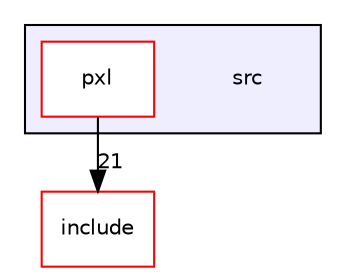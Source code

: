 digraph "src" {
  compound=true
  node [ fontsize="10", fontname="Helvetica"];
  edge [ labelfontsize="10", labelfontname="Helvetica"];
  subgraph clusterdir_68267d1309a1af8e8297ef4c3efbcdba {
    graph [ bgcolor="#eeeeff", pencolor="black", label="" URL="dir_68267d1309a1af8e8297ef4c3efbcdba.html"];
    dir_68267d1309a1af8e8297ef4c3efbcdba [shape=plaintext label="src"];
  dir_87a857eff530ad659c1a04633acb58d5 [shape=box label="pxl" fillcolor="white" style="filled" color="red" URL="dir_87a857eff530ad659c1a04633acb58d5.html"];
  }
  dir_d44c64559bbebec7f509842c48db8b23 [shape=box label="include" fillcolor="white" style="filled" color="red" URL="dir_d44c64559bbebec7f509842c48db8b23.html"];
  dir_87a857eff530ad659c1a04633acb58d5->dir_d44c64559bbebec7f509842c48db8b23 [headlabel="21", labeldistance=1.5 headhref="dir_000005_000000.html"];
}

